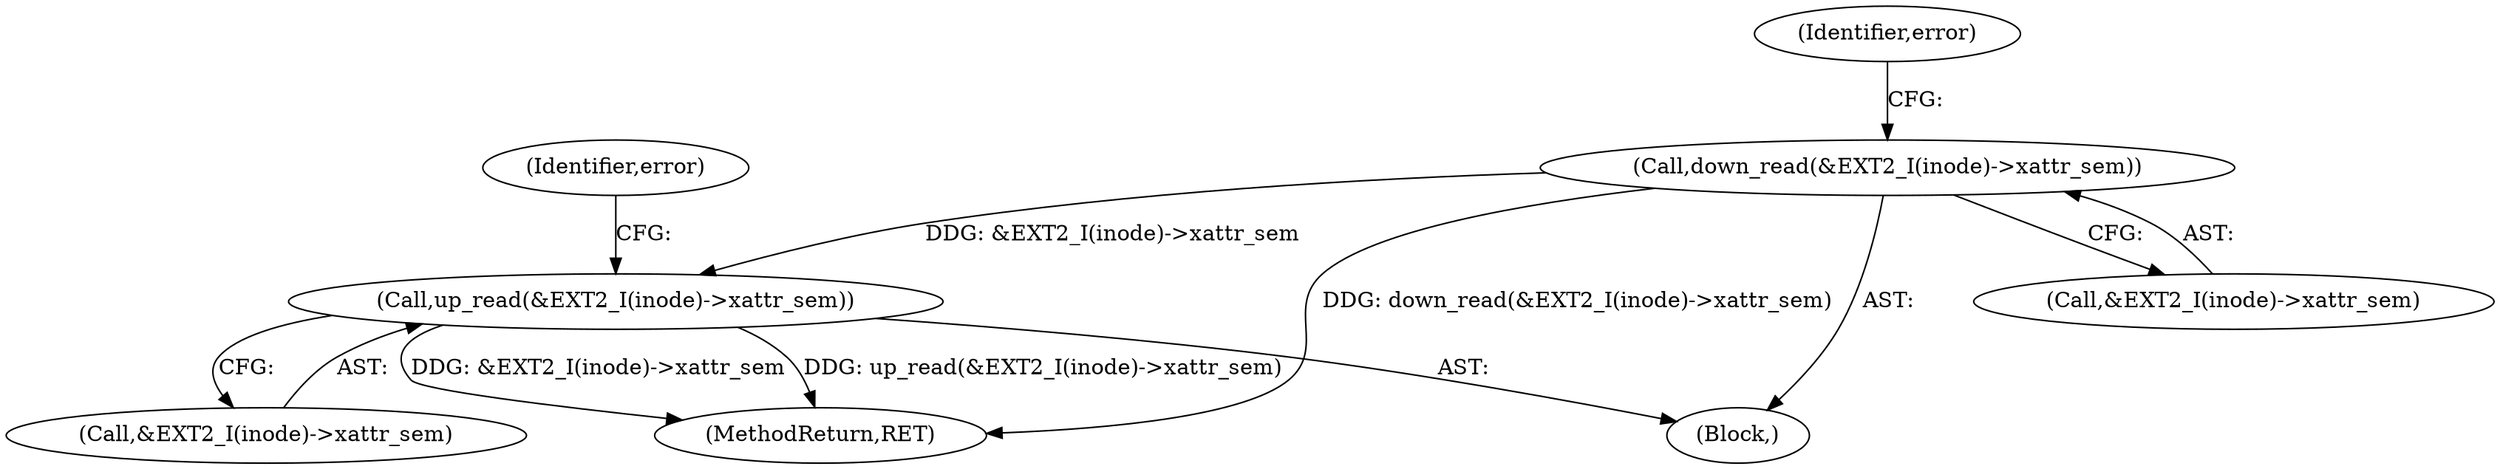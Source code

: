 digraph "0_linux_be0726d33cb8f411945884664924bed3cb8c70ee_7@API" {
"1000146" [label="(Call,down_read(&EXT2_I(inode)->xattr_sem))"];
"1000374" [label="(Call,up_read(&EXT2_I(inode)->xattr_sem))"];
"1000375" [label="(Call,&EXT2_I(inode)->xattr_sem)"];
"1000153" [label="(Identifier,error)"];
"1000147" [label="(Call,&EXT2_I(inode)->xattr_sem)"];
"1000382" [label="(MethodReturn,RET)"];
"1000374" [label="(Call,up_read(&EXT2_I(inode)->xattr_sem))"];
"1000109" [label="(Block,)"];
"1000146" [label="(Call,down_read(&EXT2_I(inode)->xattr_sem))"];
"1000381" [label="(Identifier,error)"];
"1000146" -> "1000109"  [label="AST: "];
"1000146" -> "1000147"  [label="CFG: "];
"1000147" -> "1000146"  [label="AST: "];
"1000153" -> "1000146"  [label="CFG: "];
"1000146" -> "1000382"  [label="DDG: down_read(&EXT2_I(inode)->xattr_sem)"];
"1000146" -> "1000374"  [label="DDG: &EXT2_I(inode)->xattr_sem"];
"1000374" -> "1000109"  [label="AST: "];
"1000374" -> "1000375"  [label="CFG: "];
"1000375" -> "1000374"  [label="AST: "];
"1000381" -> "1000374"  [label="CFG: "];
"1000374" -> "1000382"  [label="DDG: &EXT2_I(inode)->xattr_sem"];
"1000374" -> "1000382"  [label="DDG: up_read(&EXT2_I(inode)->xattr_sem)"];
}
